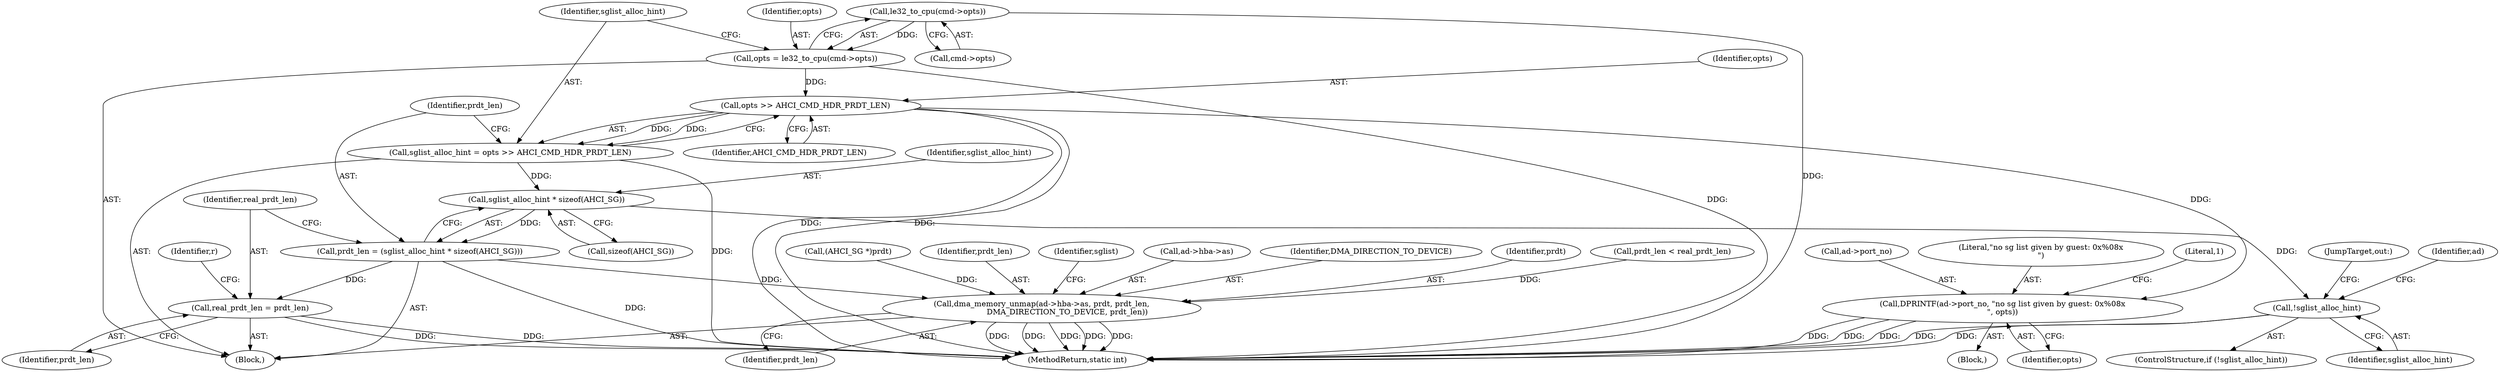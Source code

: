digraph "0_qemu_3251bdcf1c67427d964517053c3d185b46e618e8@pointer" {
"1000118" [label="(Call,le32_to_cpu(cmd->opts))"];
"1000116" [label="(Call,opts = le32_to_cpu(cmd->opts))"];
"1000125" [label="(Call,opts >> AHCI_CMD_HDR_PRDT_LEN)"];
"1000123" [label="(Call,sglist_alloc_hint = opts >> AHCI_CMD_HDR_PRDT_LEN)"];
"1000131" [label="(Call,sglist_alloc_hint * sizeof(AHCI_SG))"];
"1000129" [label="(Call,prdt_len = (sglist_alloc_hint * sizeof(AHCI_SG)))"];
"1000136" [label="(Call,real_prdt_len = prdt_len)"];
"1000319" [label="(Call,dma_memory_unmap(ad->hba->as, prdt, prdt_len,\n                     DMA_DIRECTION_TO_DEVICE, prdt_len))"];
"1000174" [label="(Call,!sglist_alloc_hint)"];
"1000177" [label="(Call,DPRINTF(ad->port_no, \"no sg list given by guest: 0x%08x\n\", opts))"];
"1000175" [label="(Identifier,sglist_alloc_hint)"];
"1000318" [label="(JumpTarget,out:)"];
"1000178" [label="(Call,ad->port_no)"];
"1000181" [label="(Literal,\"no sg list given by guest: 0x%08x\n\")"];
"1000177" [label="(Call,DPRINTF(ad->port_no, \"no sg list given by guest: 0x%08x\n\", opts))"];
"1000126" [label="(Identifier,opts)"];
"1000127" [label="(Identifier,AHCI_CMD_HDR_PRDT_LEN)"];
"1000136" [label="(Call,real_prdt_len = prdt_len)"];
"1000116" [label="(Call,opts = le32_to_cpu(cmd->opts))"];
"1000138" [label="(Identifier,prdt_len)"];
"1000358" [label="(MethodReturn,static int)"];
"1000118" [label="(Call,le32_to_cpu(cmd->opts))"];
"1000137" [label="(Identifier,real_prdt_len)"];
"1000325" [label="(Identifier,prdt)"];
"1000328" [label="(Identifier,prdt_len)"];
"1000187" [label="(Call,prdt_len < real_prdt_len)"];
"1000173" [label="(ControlStructure,if (!sglist_alloc_hint))"];
"1000119" [label="(Call,cmd->opts)"];
"1000123" [label="(Call,sglist_alloc_hint = opts >> AHCI_CMD_HDR_PRDT_LEN)"];
"1000319" [label="(Call,dma_memory_unmap(ad->hba->as, prdt, prdt_len,\n                     DMA_DIRECTION_TO_DEVICE, prdt_len))"];
"1000209" [label="(Call,(AHCI_SG *)prdt)"];
"1000182" [label="(Identifier,opts)"];
"1000131" [label="(Call,sglist_alloc_hint * sizeof(AHCI_SG))"];
"1000326" [label="(Identifier,prdt_len)"];
"1000117" [label="(Identifier,opts)"];
"1000129" [label="(Call,prdt_len = (sglist_alloc_hint * sizeof(AHCI_SG)))"];
"1000176" [label="(Block,)"];
"1000174" [label="(Call,!sglist_alloc_hint)"];
"1000130" [label="(Identifier,prdt_len)"];
"1000330" [label="(Identifier,sglist)"];
"1000320" [label="(Call,ad->hba->as)"];
"1000132" [label="(Identifier,sglist_alloc_hint)"];
"1000327" [label="(Identifier,DMA_DIRECTION_TO_DEVICE)"];
"1000124" [label="(Identifier,sglist_alloc_hint)"];
"1000125" [label="(Call,opts >> AHCI_CMD_HDR_PRDT_LEN)"];
"1000179" [label="(Identifier,ad)"];
"1000133" [label="(Call,sizeof(AHCI_SG))"];
"1000108" [label="(Block,)"];
"1000185" [label="(Literal,1)"];
"1000144" [label="(Identifier,r)"];
"1000118" -> "1000116"  [label="AST: "];
"1000118" -> "1000119"  [label="CFG: "];
"1000119" -> "1000118"  [label="AST: "];
"1000116" -> "1000118"  [label="CFG: "];
"1000118" -> "1000358"  [label="DDG: "];
"1000118" -> "1000116"  [label="DDG: "];
"1000116" -> "1000108"  [label="AST: "];
"1000117" -> "1000116"  [label="AST: "];
"1000124" -> "1000116"  [label="CFG: "];
"1000116" -> "1000358"  [label="DDG: "];
"1000116" -> "1000125"  [label="DDG: "];
"1000125" -> "1000123"  [label="AST: "];
"1000125" -> "1000127"  [label="CFG: "];
"1000126" -> "1000125"  [label="AST: "];
"1000127" -> "1000125"  [label="AST: "];
"1000123" -> "1000125"  [label="CFG: "];
"1000125" -> "1000358"  [label="DDG: "];
"1000125" -> "1000358"  [label="DDG: "];
"1000125" -> "1000123"  [label="DDG: "];
"1000125" -> "1000123"  [label="DDG: "];
"1000125" -> "1000177"  [label="DDG: "];
"1000123" -> "1000108"  [label="AST: "];
"1000124" -> "1000123"  [label="AST: "];
"1000130" -> "1000123"  [label="CFG: "];
"1000123" -> "1000358"  [label="DDG: "];
"1000123" -> "1000131"  [label="DDG: "];
"1000131" -> "1000129"  [label="AST: "];
"1000131" -> "1000133"  [label="CFG: "];
"1000132" -> "1000131"  [label="AST: "];
"1000133" -> "1000131"  [label="AST: "];
"1000129" -> "1000131"  [label="CFG: "];
"1000131" -> "1000129"  [label="DDG: "];
"1000131" -> "1000174"  [label="DDG: "];
"1000129" -> "1000108"  [label="AST: "];
"1000130" -> "1000129"  [label="AST: "];
"1000137" -> "1000129"  [label="CFG: "];
"1000129" -> "1000358"  [label="DDG: "];
"1000129" -> "1000136"  [label="DDG: "];
"1000129" -> "1000319"  [label="DDG: "];
"1000136" -> "1000108"  [label="AST: "];
"1000136" -> "1000138"  [label="CFG: "];
"1000137" -> "1000136"  [label="AST: "];
"1000138" -> "1000136"  [label="AST: "];
"1000144" -> "1000136"  [label="CFG: "];
"1000136" -> "1000358"  [label="DDG: "];
"1000136" -> "1000358"  [label="DDG: "];
"1000319" -> "1000108"  [label="AST: "];
"1000319" -> "1000328"  [label="CFG: "];
"1000320" -> "1000319"  [label="AST: "];
"1000325" -> "1000319"  [label="AST: "];
"1000326" -> "1000319"  [label="AST: "];
"1000327" -> "1000319"  [label="AST: "];
"1000328" -> "1000319"  [label="AST: "];
"1000330" -> "1000319"  [label="CFG: "];
"1000319" -> "1000358"  [label="DDG: "];
"1000319" -> "1000358"  [label="DDG: "];
"1000319" -> "1000358"  [label="DDG: "];
"1000319" -> "1000358"  [label="DDG: "];
"1000319" -> "1000358"  [label="DDG: "];
"1000209" -> "1000319"  [label="DDG: "];
"1000187" -> "1000319"  [label="DDG: "];
"1000174" -> "1000173"  [label="AST: "];
"1000174" -> "1000175"  [label="CFG: "];
"1000175" -> "1000174"  [label="AST: "];
"1000179" -> "1000174"  [label="CFG: "];
"1000318" -> "1000174"  [label="CFG: "];
"1000174" -> "1000358"  [label="DDG: "];
"1000174" -> "1000358"  [label="DDG: "];
"1000177" -> "1000176"  [label="AST: "];
"1000177" -> "1000182"  [label="CFG: "];
"1000178" -> "1000177"  [label="AST: "];
"1000181" -> "1000177"  [label="AST: "];
"1000182" -> "1000177"  [label="AST: "];
"1000185" -> "1000177"  [label="CFG: "];
"1000177" -> "1000358"  [label="DDG: "];
"1000177" -> "1000358"  [label="DDG: "];
"1000177" -> "1000358"  [label="DDG: "];
}
